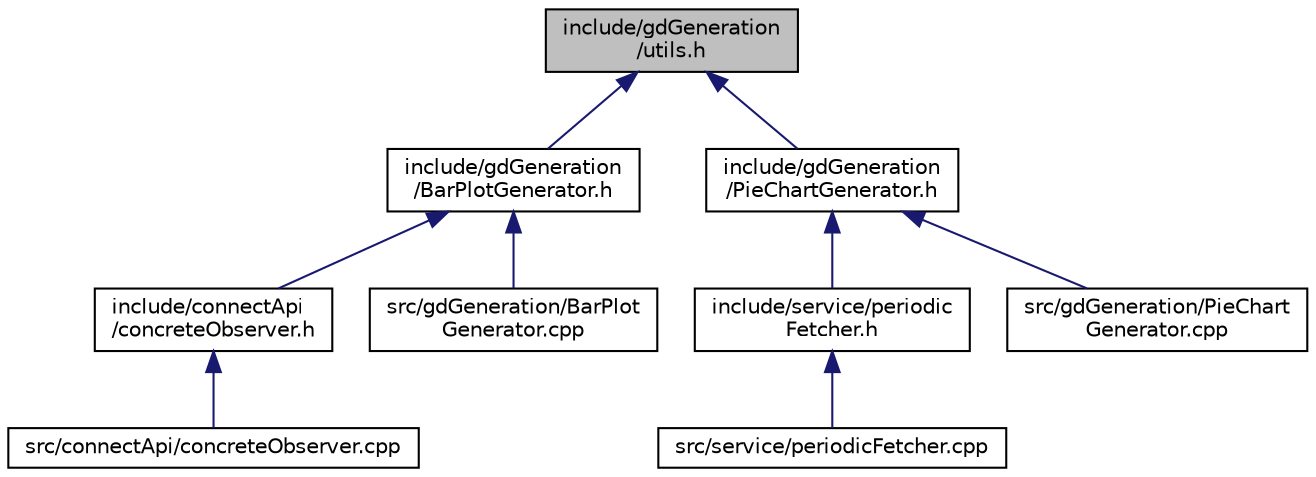 digraph "include/gdGeneration/utils.h"
{
 // LATEX_PDF_SIZE
  edge [fontname="Helvetica",fontsize="10",labelfontname="Helvetica",labelfontsize="10"];
  node [fontname="Helvetica",fontsize="10",shape=record];
  Node1 [label="include/gdGeneration\l/utils.h",height=0.2,width=0.4,color="black", fillcolor="grey75", style="filled", fontcolor="black",tooltip="Provides utility macros and definitions."];
  Node1 -> Node2 [dir="back",color="midnightblue",fontsize="10",style="solid"];
  Node2 [label="include/gdGeneration\l/BarPlotGenerator.h",height=0.2,width=0.4,color="black", fillcolor="white", style="filled",URL="$BarPlotGenerator_8h.html",tooltip="Header for the BarPlotGenerator class that manages bar plot creation."];
  Node2 -> Node3 [dir="back",color="midnightblue",fontsize="10",style="solid"];
  Node3 [label="include/connectApi\l/concreteObserver.h",height=0.2,width=0.4,color="black", fillcolor="white", style="filled",URL="$concreteObserver_8h.html",tooltip=" "];
  Node3 -> Node4 [dir="back",color="midnightblue",fontsize="10",style="solid"];
  Node4 [label="src/connectApi/concreteObserver.cpp",height=0.2,width=0.4,color="black", fillcolor="white", style="filled",URL="$concreteObserver_8cpp.html",tooltip=" "];
  Node2 -> Node5 [dir="back",color="midnightblue",fontsize="10",style="solid"];
  Node5 [label="src/gdGeneration/BarPlot\lGenerator.cpp",height=0.2,width=0.4,color="black", fillcolor="white", style="filled",URL="$BarPlotGenerator_8cpp.html",tooltip=" "];
  Node1 -> Node6 [dir="back",color="midnightblue",fontsize="10",style="solid"];
  Node6 [label="include/gdGeneration\l/PieChartGenerator.h",height=0.2,width=0.4,color="black", fillcolor="white", style="filled",URL="$PieChartGenerator_8h.html",tooltip="Provides functionality to generate pie charts using the GD library."];
  Node6 -> Node7 [dir="back",color="midnightblue",fontsize="10",style="solid"];
  Node7 [label="include/service/periodic\lFetcher.h",height=0.2,width=0.4,color="black", fillcolor="white", style="filled",URL="$periodicFetcher_8h.html",tooltip="Provides the PeriodicFetcher class for periodic data fetching and processing."];
  Node7 -> Node8 [dir="back",color="midnightblue",fontsize="10",style="solid"];
  Node8 [label="src/service/periodicFetcher.cpp",height=0.2,width=0.4,color="black", fillcolor="white", style="filled",URL="$periodicFetcher_8cpp.html",tooltip=" "];
  Node6 -> Node9 [dir="back",color="midnightblue",fontsize="10",style="solid"];
  Node9 [label="src/gdGeneration/PieChart\lGenerator.cpp",height=0.2,width=0.4,color="black", fillcolor="white", style="filled",URL="$PieChartGenerator_8cpp.html",tooltip=" "];
}
